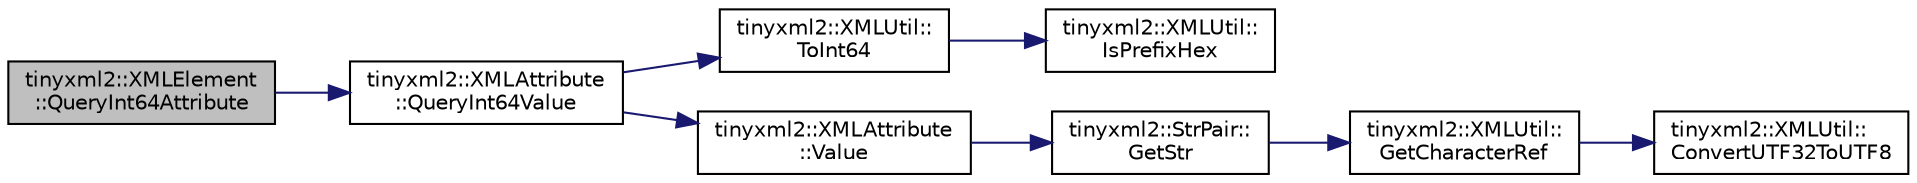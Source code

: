 digraph "tinyxml2::XMLElement::QueryInt64Attribute"
{
 // LATEX_PDF_SIZE
  edge [fontname="Helvetica",fontsize="10",labelfontname="Helvetica",labelfontsize="10"];
  node [fontname="Helvetica",fontsize="10",shape=record];
  rankdir="LR";
  Node1 [label="tinyxml2::XMLElement\l::QueryInt64Attribute",height=0.2,width=0.4,color="black", fillcolor="grey75", style="filled", fontcolor="black",tooltip="See QueryIntAttribute()"];
  Node1 -> Node2 [color="midnightblue",fontsize="10",style="solid",fontname="Helvetica"];
  Node2 [label="tinyxml2::XMLAttribute\l::QueryInt64Value",height=0.2,width=0.4,color="black", fillcolor="white", style="filled",URL="$classtinyxml2_1_1XMLAttribute.html#a4e25344d6e4159026be34dbddf1dcac2",tooltip="See QueryIntValue."];
  Node2 -> Node3 [color="midnightblue",fontsize="10",style="solid",fontname="Helvetica"];
  Node3 [label="tinyxml2::XMLUtil::\lToInt64",height=0.2,width=0.4,color="black", fillcolor="white", style="filled",URL="$classtinyxml2_1_1XMLUtil.html#afe2ea09257431cd2b4b6d440552e4195",tooltip=" "];
  Node3 -> Node4 [color="midnightblue",fontsize="10",style="solid",fontname="Helvetica"];
  Node4 [label="tinyxml2::XMLUtil::\lIsPrefixHex",height=0.2,width=0.4,color="black", fillcolor="white", style="filled",URL="$classtinyxml2_1_1XMLUtil.html#a28c5a73c3d557ae0090191ef31d2f59a",tooltip=" "];
  Node2 -> Node5 [color="midnightblue",fontsize="10",style="solid",fontname="Helvetica"];
  Node5 [label="tinyxml2::XMLAttribute\l::Value",height=0.2,width=0.4,color="black", fillcolor="white", style="filled",URL="$classtinyxml2_1_1XMLAttribute.html#ab1c5cd993f836a771818ca408994b14e",tooltip="The value of the attribute."];
  Node5 -> Node6 [color="midnightblue",fontsize="10",style="solid",fontname="Helvetica"];
  Node6 [label="tinyxml2::StrPair::\lGetStr",height=0.2,width=0.4,color="black", fillcolor="white", style="filled",URL="$classtinyxml2_1_1StrPair.html#ad87e3d11330f5e689ba1e7e54c023b57",tooltip=" "];
  Node6 -> Node7 [color="midnightblue",fontsize="10",style="solid",fontname="Helvetica"];
  Node7 [label="tinyxml2::XMLUtil::\lGetCharacterRef",height=0.2,width=0.4,color="black", fillcolor="white", style="filled",URL="$classtinyxml2_1_1XMLUtil.html#a5a96e5144a8d693dc4bcd783d9964648",tooltip=" "];
  Node7 -> Node8 [color="midnightblue",fontsize="10",style="solid",fontname="Helvetica"];
  Node8 [label="tinyxml2::XMLUtil::\lConvertUTF32ToUTF8",height=0.2,width=0.4,color="black", fillcolor="white", style="filled",URL="$classtinyxml2_1_1XMLUtil.html#a31c00d5c5dfb38382de1dfcaf4be3595",tooltip=" "];
}
